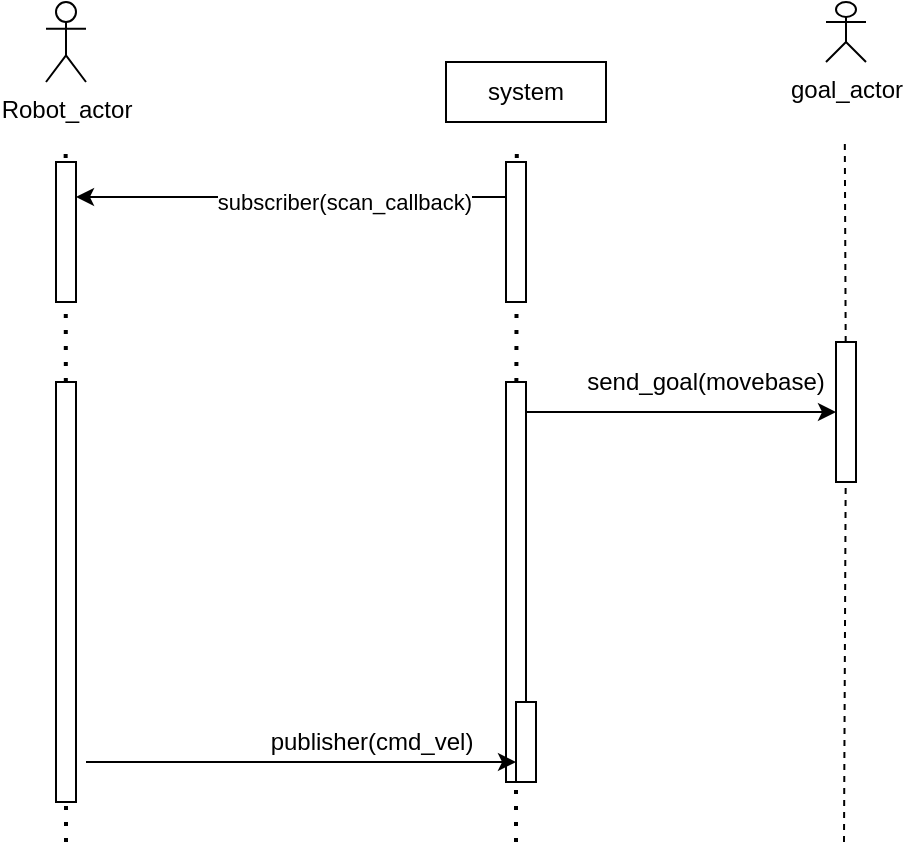 <mxfile version="13.10.0" type="github">
  <diagram id="UgRn8gZgCoCBMlLPngiJ" name="Page-1">
    <mxGraphModel dx="1221" dy="578" grid="1" gridSize="10" guides="1" tooltips="1" connect="1" arrows="1" fold="1" page="1" pageScale="1" pageWidth="827" pageHeight="1169" math="0" shadow="0">
      <root>
        <mxCell id="0" />
        <mxCell id="1" parent="0" />
        <mxCell id="aYTFEp3mWHrDZpUiHn0n-1" value="system" style="rounded=0;whiteSpace=wrap;html=1;" vertex="1" parent="1">
          <mxGeometry x="470" y="100" width="80" height="30" as="geometry" />
        </mxCell>
        <mxCell id="aYTFEp3mWHrDZpUiHn0n-2" value="Robot_actor" style="shape=umlActor;verticalLabelPosition=bottom;verticalAlign=top;html=1;outlineConnect=0;" vertex="1" parent="1">
          <mxGeometry x="270" y="70" width="20" height="40" as="geometry" />
        </mxCell>
        <mxCell id="aYTFEp3mWHrDZpUiHn0n-5" value="" style="endArrow=none;dashed=1;html=1;dashPattern=1 3;strokeWidth=2;" edge="1" parent="1" source="aYTFEp3mWHrDZpUiHn0n-18">
          <mxGeometry width="50" height="50" relative="1" as="geometry">
            <mxPoint x="505" y="415" as="sourcePoint" />
            <mxPoint x="505.41" y="140" as="targetPoint" />
          </mxGeometry>
        </mxCell>
        <mxCell id="aYTFEp3mWHrDZpUiHn0n-6" value="" style="rounded=0;whiteSpace=wrap;html=1;" vertex="1" parent="1">
          <mxGeometry x="500" y="150" width="10" height="70" as="geometry" />
        </mxCell>
        <mxCell id="aYTFEp3mWHrDZpUiHn0n-9" value="" style="endArrow=none;dashed=1;html=1;dashPattern=1 3;strokeWidth=2;" edge="1" parent="1" source="aYTFEp3mWHrDZpUiHn0n-14">
          <mxGeometry width="50" height="50" relative="1" as="geometry">
            <mxPoint x="280" y="520" as="sourcePoint" />
            <mxPoint x="279.82" y="140" as="targetPoint" />
          </mxGeometry>
        </mxCell>
        <mxCell id="aYTFEp3mWHrDZpUiHn0n-15" value="" style="rounded=0;whiteSpace=wrap;html=1;" vertex="1" parent="1">
          <mxGeometry x="275" y="150" width="10" height="70" as="geometry" />
        </mxCell>
        <mxCell id="aYTFEp3mWHrDZpUiHn0n-16" value="" style="endArrow=classic;html=1;entryX=1;entryY=0.25;entryDx=0;entryDy=0;exitX=0;exitY=0.25;exitDx=0;exitDy=0;" edge="1" parent="1" source="aYTFEp3mWHrDZpUiHn0n-6" target="aYTFEp3mWHrDZpUiHn0n-15">
          <mxGeometry width="50" height="50" relative="1" as="geometry">
            <mxPoint x="520" y="160" as="sourcePoint" />
            <mxPoint x="290" y="190" as="targetPoint" />
          </mxGeometry>
        </mxCell>
        <mxCell id="aYTFEp3mWHrDZpUiHn0n-17" value="subscriber(scan_callback)" style="edgeLabel;html=1;align=center;verticalAlign=middle;resizable=0;points=[];" vertex="1" connectable="0" parent="aYTFEp3mWHrDZpUiHn0n-16">
          <mxGeometry x="-0.247" y="2" relative="1" as="geometry">
            <mxPoint as="offset" />
          </mxGeometry>
        </mxCell>
        <mxCell id="aYTFEp3mWHrDZpUiHn0n-18" value="" style="rounded=0;whiteSpace=wrap;html=1;" vertex="1" parent="1">
          <mxGeometry x="500" y="260" width="10" height="200" as="geometry" />
        </mxCell>
        <mxCell id="aYTFEp3mWHrDZpUiHn0n-20" value="" style="endArrow=none;dashed=1;html=1;dashPattern=1 3;strokeWidth=2;" edge="1" parent="1" target="aYTFEp3mWHrDZpUiHn0n-18">
          <mxGeometry width="50" height="50" relative="1" as="geometry">
            <mxPoint x="505" y="490" as="sourcePoint" />
            <mxPoint x="505.41" y="140" as="targetPoint" />
          </mxGeometry>
        </mxCell>
        <mxCell id="aYTFEp3mWHrDZpUiHn0n-14" value="" style="rounded=0;whiteSpace=wrap;html=1;" vertex="1" parent="1">
          <mxGeometry x="275" y="260" width="10" height="210" as="geometry" />
        </mxCell>
        <mxCell id="aYTFEp3mWHrDZpUiHn0n-21" value="" style="endArrow=none;dashed=1;html=1;dashPattern=1 3;strokeWidth=2;" edge="1" parent="1" target="aYTFEp3mWHrDZpUiHn0n-14">
          <mxGeometry width="50" height="50" relative="1" as="geometry">
            <mxPoint x="280" y="490" as="sourcePoint" />
            <mxPoint x="279.82" y="140" as="targetPoint" />
          </mxGeometry>
        </mxCell>
        <mxCell id="aYTFEp3mWHrDZpUiHn0n-22" value="" style="endArrow=classic;html=1;entryX=0;entryY=0.75;entryDx=0;entryDy=0;" edge="1" parent="1" target="aYTFEp3mWHrDZpUiHn0n-25">
          <mxGeometry width="50" height="50" relative="1" as="geometry">
            <mxPoint x="290" y="450" as="sourcePoint" />
            <mxPoint x="530" y="274" as="targetPoint" />
          </mxGeometry>
        </mxCell>
        <mxCell id="aYTFEp3mWHrDZpUiHn0n-23" value="publisher(cmd_vel)" style="text;html=1;strokeColor=none;fillColor=none;align=center;verticalAlign=middle;whiteSpace=wrap;rounded=0;" vertex="1" parent="1">
          <mxGeometry x="413" y="430" width="40" height="20" as="geometry" />
        </mxCell>
        <mxCell id="aYTFEp3mWHrDZpUiHn0n-25" value="" style="rounded=0;whiteSpace=wrap;html=1;" vertex="1" parent="1">
          <mxGeometry x="505" y="420" width="10" height="40" as="geometry" />
        </mxCell>
        <mxCell id="aYTFEp3mWHrDZpUiHn0n-27" value="" style="endArrow=classic;html=1;entryX=0;entryY=0.5;entryDx=0;entryDy=0;" edge="1" parent="1" target="aYTFEp3mWHrDZpUiHn0n-38">
          <mxGeometry width="50" height="50" relative="1" as="geometry">
            <mxPoint x="510" y="275" as="sourcePoint" />
            <mxPoint x="640" y="275" as="targetPoint" />
          </mxGeometry>
        </mxCell>
        <mxCell id="aYTFEp3mWHrDZpUiHn0n-28" value="send_goal(movebase)" style="text;html=1;strokeColor=none;fillColor=none;align=center;verticalAlign=middle;whiteSpace=wrap;rounded=0;" vertex="1" parent="1">
          <mxGeometry x="580" y="250" width="40" height="20" as="geometry" />
        </mxCell>
        <mxCell id="aYTFEp3mWHrDZpUiHn0n-30" value="goal_actor" style="shape=umlActor;verticalLabelPosition=bottom;verticalAlign=top;html=1;outlineConnect=0;" vertex="1" parent="1">
          <mxGeometry x="660" y="70" width="20" height="30" as="geometry" />
        </mxCell>
        <mxCell id="aYTFEp3mWHrDZpUiHn0n-35" value="" style="endArrow=none;dashed=1;html=1;" edge="1" parent="1" source="aYTFEp3mWHrDZpUiHn0n-38">
          <mxGeometry width="50" height="50" relative="1" as="geometry">
            <mxPoint x="669" y="490" as="sourcePoint" />
            <mxPoint x="669.41" y="140" as="targetPoint" />
          </mxGeometry>
        </mxCell>
        <mxCell id="aYTFEp3mWHrDZpUiHn0n-38" value="" style="rounded=0;whiteSpace=wrap;html=1;" vertex="1" parent="1">
          <mxGeometry x="665" y="240" width="10" height="70" as="geometry" />
        </mxCell>
        <mxCell id="aYTFEp3mWHrDZpUiHn0n-39" value="" style="endArrow=none;dashed=1;html=1;" edge="1" parent="1" target="aYTFEp3mWHrDZpUiHn0n-38">
          <mxGeometry width="50" height="50" relative="1" as="geometry">
            <mxPoint x="669" y="490" as="sourcePoint" />
            <mxPoint x="669.41" y="140" as="targetPoint" />
          </mxGeometry>
        </mxCell>
      </root>
    </mxGraphModel>
  </diagram>
</mxfile>
